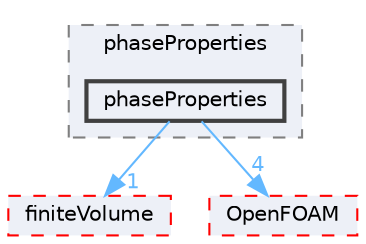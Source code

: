 digraph "src/lagrangian/intermediate/phaseProperties/phaseProperties"
{
 // LATEX_PDF_SIZE
  bgcolor="transparent";
  edge [fontname=Helvetica,fontsize=10,labelfontname=Helvetica,labelfontsize=10];
  node [fontname=Helvetica,fontsize=10,shape=box,height=0.2,width=0.4];
  compound=true
  subgraph clusterdir_970d888d503ae0b030e8ecd5b80bb0f3 {
    graph [ bgcolor="#edf0f7", pencolor="grey50", label="phaseProperties", fontname=Helvetica,fontsize=10 style="filled,dashed", URL="dir_970d888d503ae0b030e8ecd5b80bb0f3.html",tooltip=""]
  dir_49d4fb4ce8bf5f443dd6af9d4e7a6b51 [label="phaseProperties", fillcolor="#edf0f7", color="grey25", style="filled,bold", URL="dir_49d4fb4ce8bf5f443dd6af9d4e7a6b51.html",tooltip=""];
  }
  dir_9bd15774b555cf7259a6fa18f99fe99b [label="finiteVolume", fillcolor="#edf0f7", color="red", style="filled,dashed", URL="dir_9bd15774b555cf7259a6fa18f99fe99b.html",tooltip=""];
  dir_c5473ff19b20e6ec4dfe5c310b3778a8 [label="OpenFOAM", fillcolor="#edf0f7", color="red", style="filled,dashed", URL="dir_c5473ff19b20e6ec4dfe5c310b3778a8.html",tooltip=""];
  dir_49d4fb4ce8bf5f443dd6af9d4e7a6b51->dir_9bd15774b555cf7259a6fa18f99fe99b [headlabel="1", labeldistance=1.5 headhref="dir_002903_001387.html" href="dir_002903_001387.html" color="steelblue1" fontcolor="steelblue1"];
  dir_49d4fb4ce8bf5f443dd6af9d4e7a6b51->dir_c5473ff19b20e6ec4dfe5c310b3778a8 [headlabel="4", labeldistance=1.5 headhref="dir_002903_002695.html" href="dir_002903_002695.html" color="steelblue1" fontcolor="steelblue1"];
}
